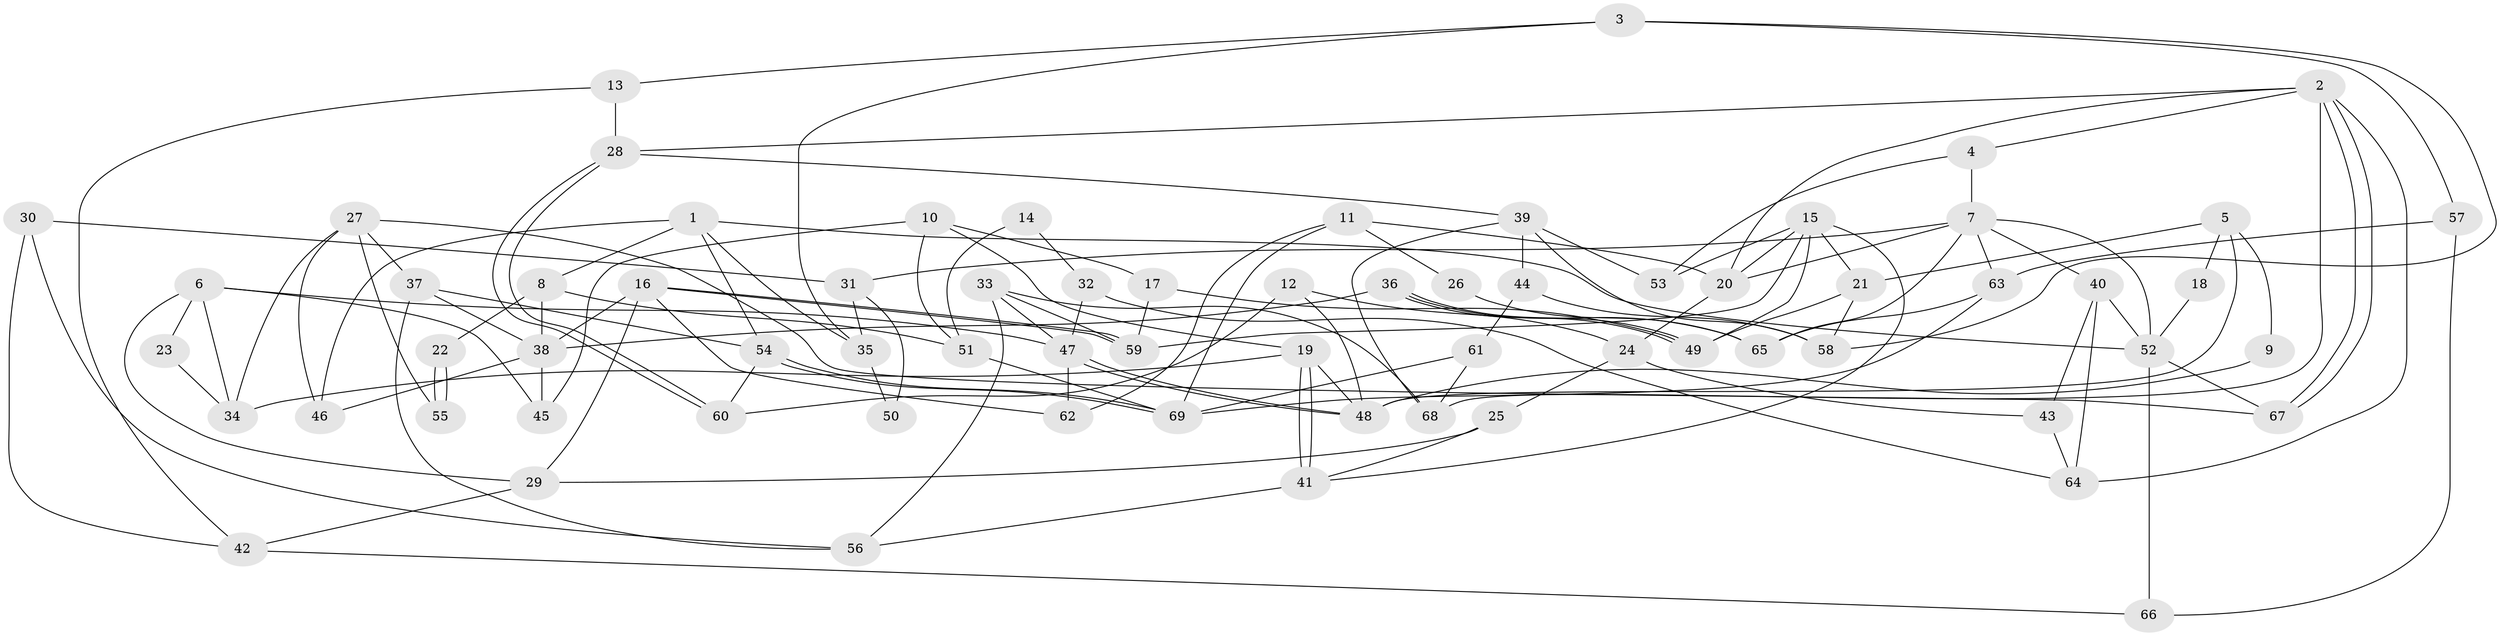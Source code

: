 // coarse degree distribution, {4: 0.29411764705882354, 3: 0.20588235294117646, 2: 0.058823529411764705, 5: 0.20588235294117646, 6: 0.08823529411764706, 7: 0.11764705882352941, 12: 0.029411764705882353}
// Generated by graph-tools (version 1.1) at 2025/52/03/04/25 21:52:31]
// undirected, 69 vertices, 138 edges
graph export_dot {
graph [start="1"]
  node [color=gray90,style=filled];
  1;
  2;
  3;
  4;
  5;
  6;
  7;
  8;
  9;
  10;
  11;
  12;
  13;
  14;
  15;
  16;
  17;
  18;
  19;
  20;
  21;
  22;
  23;
  24;
  25;
  26;
  27;
  28;
  29;
  30;
  31;
  32;
  33;
  34;
  35;
  36;
  37;
  38;
  39;
  40;
  41;
  42;
  43;
  44;
  45;
  46;
  47;
  48;
  49;
  50;
  51;
  52;
  53;
  54;
  55;
  56;
  57;
  58;
  59;
  60;
  61;
  62;
  63;
  64;
  65;
  66;
  67;
  68;
  69;
  1 -- 8;
  1 -- 52;
  1 -- 35;
  1 -- 46;
  1 -- 54;
  2 -- 68;
  2 -- 67;
  2 -- 67;
  2 -- 4;
  2 -- 20;
  2 -- 28;
  2 -- 64;
  3 -- 58;
  3 -- 13;
  3 -- 35;
  3 -- 57;
  4 -- 7;
  4 -- 53;
  5 -- 48;
  5 -- 21;
  5 -- 9;
  5 -- 18;
  6 -- 34;
  6 -- 29;
  6 -- 23;
  6 -- 45;
  6 -- 47;
  7 -- 40;
  7 -- 63;
  7 -- 20;
  7 -- 31;
  7 -- 52;
  7 -- 65;
  8 -- 38;
  8 -- 51;
  8 -- 22;
  9 -- 48;
  10 -- 45;
  10 -- 17;
  10 -- 19;
  10 -- 51;
  11 -- 69;
  11 -- 20;
  11 -- 26;
  11 -- 62;
  12 -- 48;
  12 -- 60;
  12 -- 24;
  13 -- 42;
  13 -- 28;
  14 -- 51;
  14 -- 32;
  15 -- 53;
  15 -- 20;
  15 -- 21;
  15 -- 41;
  15 -- 49;
  15 -- 59;
  16 -- 59;
  16 -- 59;
  16 -- 62;
  16 -- 29;
  16 -- 38;
  17 -- 59;
  17 -- 49;
  18 -- 52;
  19 -- 41;
  19 -- 41;
  19 -- 34;
  19 -- 48;
  20 -- 24;
  21 -- 49;
  21 -- 58;
  22 -- 55;
  22 -- 55;
  23 -- 34;
  24 -- 25;
  24 -- 43;
  25 -- 41;
  25 -- 29;
  26 -- 65;
  27 -- 46;
  27 -- 37;
  27 -- 34;
  27 -- 55;
  27 -- 67;
  28 -- 60;
  28 -- 60;
  28 -- 39;
  29 -- 42;
  30 -- 31;
  30 -- 56;
  30 -- 42;
  31 -- 35;
  31 -- 50;
  32 -- 64;
  32 -- 47;
  33 -- 59;
  33 -- 47;
  33 -- 56;
  33 -- 68;
  35 -- 50;
  36 -- 38;
  36 -- 49;
  36 -- 49;
  36 -- 65;
  37 -- 56;
  37 -- 54;
  37 -- 38;
  38 -- 45;
  38 -- 46;
  39 -- 68;
  39 -- 44;
  39 -- 53;
  39 -- 58;
  40 -- 52;
  40 -- 64;
  40 -- 43;
  41 -- 56;
  42 -- 66;
  43 -- 64;
  44 -- 58;
  44 -- 61;
  47 -- 48;
  47 -- 48;
  47 -- 62;
  51 -- 69;
  52 -- 67;
  52 -- 66;
  54 -- 69;
  54 -- 69;
  54 -- 60;
  57 -- 66;
  57 -- 63;
  61 -- 69;
  61 -- 68;
  63 -- 65;
  63 -- 69;
}
